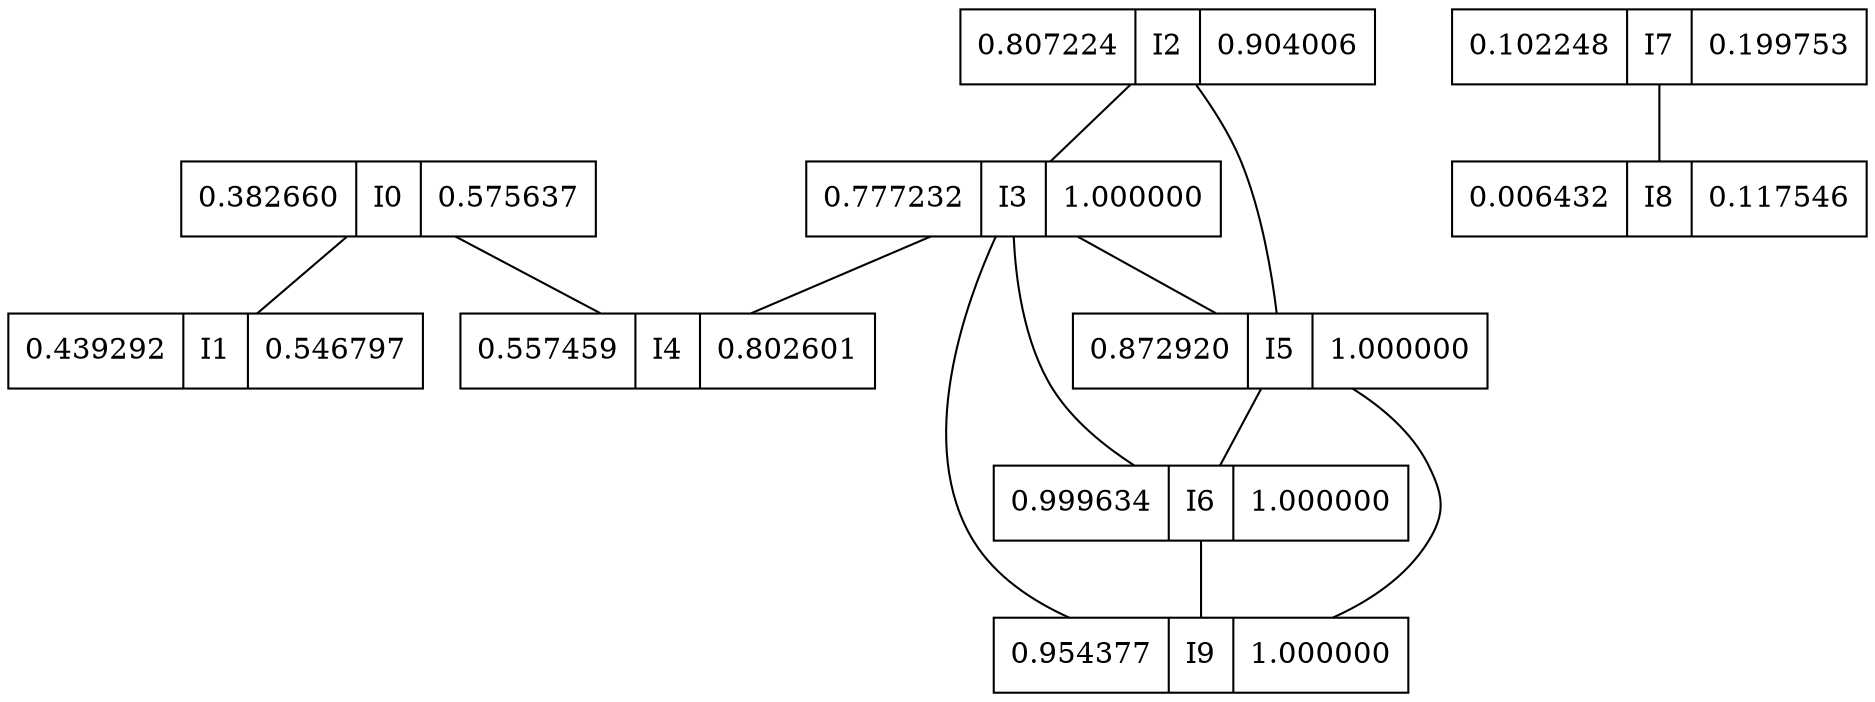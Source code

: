 graph IntervalGraph {
struct0 [shape=record, label="0.382660|I0|0.575637"]
struct1 [shape=record, label="0.439292|I1|0.546797"]
struct2 [shape=record, label="0.807224|I2|0.904006"]
struct3 [shape=record, label="0.777232|I3|1.000000"]
struct4 [shape=record, label="0.557459|I4|0.802601"]
struct5 [shape=record, label="0.872920|I5|1.000000"]
struct6 [shape=record, label="0.999634|I6|1.000000"]
struct7 [shape=record, label="0.102248|I7|0.199753"]
struct8 [shape=record, label="0.006432|I8|0.117546"]
struct9 [shape=record, label="0.954377|I9|1.000000"]
 struct0 -- struct1;
 struct0 -- struct4;
 struct1;
 struct2 -- struct3;
 struct2 -- struct5;
 struct3 -- struct4;
 struct3 -- struct5;
 struct3 -- struct6;
 struct3 -- struct9;
 struct4;
 struct5 -- struct6;
 struct5 -- struct9;
 struct6 -- struct9;
 struct7 -- struct8;
 struct8;
 struct9;
}
